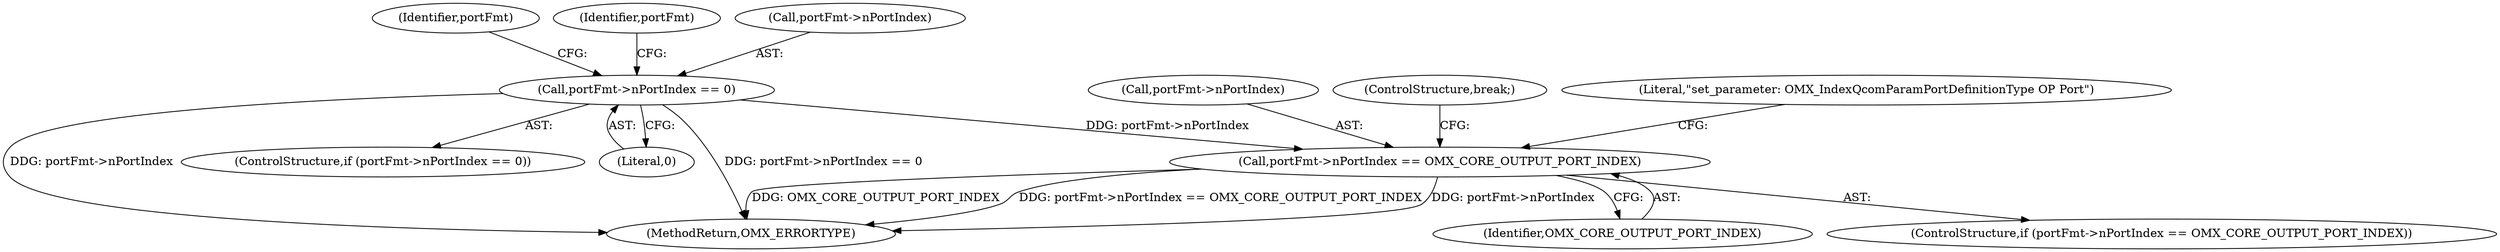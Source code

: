 digraph "0_Android_560ccdb509a7b86186fac0fce1b25bd9a3e6a6e8_2@pointer" {
"1001518" [label="(Call,portFmt->nPortIndex == 0)"];
"1001585" [label="(Call,portFmt->nPortIndex == OMX_CORE_OUTPUT_PORT_INDEX)"];
"1001517" [label="(ControlStructure,if (portFmt->nPortIndex == 0))"];
"1001522" [label="(Literal,0)"];
"1001518" [label="(Call,portFmt->nPortIndex == 0)"];
"1001587" [label="(Identifier,portFmt)"];
"1001592" [label="(Literal,\"set_parameter: OMX_IndexQcomParamPortDefinitionType OP Port\")"];
"1001589" [label="(Identifier,OMX_CORE_OUTPUT_PORT_INDEX)"];
"1001586" [label="(Call,portFmt->nPortIndex)"];
"1003102" [label="(MethodReturn,OMX_ERRORTYPE)"];
"1001527" [label="(Identifier,portFmt)"];
"1001584" [label="(ControlStructure,if (portFmt->nPortIndex == OMX_CORE_OUTPUT_PORT_INDEX))"];
"1001585" [label="(Call,portFmt->nPortIndex == OMX_CORE_OUTPUT_PORT_INDEX)"];
"1001625" [label="(ControlStructure,break;)"];
"1001519" [label="(Call,portFmt->nPortIndex)"];
"1001518" -> "1001517"  [label="AST: "];
"1001518" -> "1001522"  [label="CFG: "];
"1001519" -> "1001518"  [label="AST: "];
"1001522" -> "1001518"  [label="AST: "];
"1001527" -> "1001518"  [label="CFG: "];
"1001587" -> "1001518"  [label="CFG: "];
"1001518" -> "1003102"  [label="DDG: portFmt->nPortIndex"];
"1001518" -> "1003102"  [label="DDG: portFmt->nPortIndex == 0"];
"1001518" -> "1001585"  [label="DDG: portFmt->nPortIndex"];
"1001585" -> "1001584"  [label="AST: "];
"1001585" -> "1001589"  [label="CFG: "];
"1001586" -> "1001585"  [label="AST: "];
"1001589" -> "1001585"  [label="AST: "];
"1001592" -> "1001585"  [label="CFG: "];
"1001625" -> "1001585"  [label="CFG: "];
"1001585" -> "1003102"  [label="DDG: OMX_CORE_OUTPUT_PORT_INDEX"];
"1001585" -> "1003102"  [label="DDG: portFmt->nPortIndex == OMX_CORE_OUTPUT_PORT_INDEX"];
"1001585" -> "1003102"  [label="DDG: portFmt->nPortIndex"];
}
